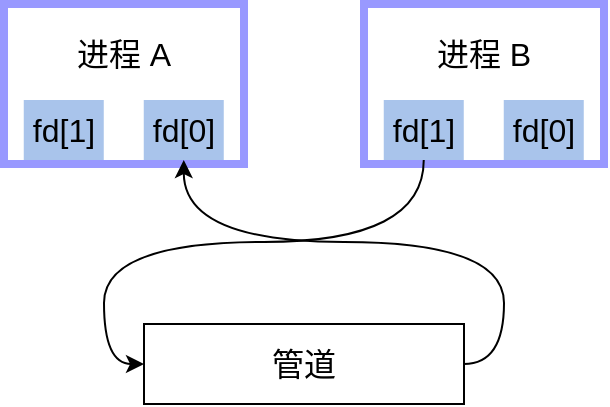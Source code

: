 <mxfile version="20.8.16" type="device"><diagram name="第 1 页" id="7Xm4dJbp9to4E8qJhDZy"><mxGraphModel dx="823" dy="605" grid="1" gridSize="10" guides="1" tooltips="1" connect="1" arrows="1" fold="1" page="1" pageScale="1" pageWidth="1169" pageHeight="827" math="0" shadow="0"><root><mxCell id="0"/><mxCell id="1" parent="0"/><mxCell id="rryn078UwcT6MCV-gnSM-17" value="" style="group" vertex="1" connectable="0" parent="1"><mxGeometry x="520" y="250" width="120" height="80" as="geometry"/></mxCell><mxCell id="rryn078UwcT6MCV-gnSM-18" value="" style="rounded=0;whiteSpace=wrap;html=1;strokeWidth=4;strokeColor=#9999FF;fontSize=18;" vertex="1" parent="rryn078UwcT6MCV-gnSM-17"><mxGeometry width="120" height="80" as="geometry"/></mxCell><mxCell id="rryn078UwcT6MCV-gnSM-19" value="进程 B" style="text;html=1;strokeColor=none;fillColor=none;align=center;verticalAlign=middle;whiteSpace=wrap;rounded=0;fontSize=16;" vertex="1" parent="rryn078UwcT6MCV-gnSM-17"><mxGeometry x="29.88" y="10" width="60" height="30" as="geometry"/></mxCell><mxCell id="rryn078UwcT6MCV-gnSM-20" value="fd[1]" style="rounded=0;whiteSpace=wrap;html=1;strokeColor=none;strokeWidth=1;fontSize=16;fillColor=#A9C4EB;" vertex="1" parent="rryn078UwcT6MCV-gnSM-17"><mxGeometry x="9.88" y="48" width="40" height="30" as="geometry"/></mxCell><mxCell id="rryn078UwcT6MCV-gnSM-21" value="fd[0]" style="rounded=0;whiteSpace=wrap;html=1;strokeColor=none;strokeWidth=1;fontSize=16;fillColor=#A9C4EB;" vertex="1" parent="rryn078UwcT6MCV-gnSM-17"><mxGeometry x="69.88" y="48" width="40" height="30" as="geometry"/></mxCell><mxCell id="rryn078UwcT6MCV-gnSM-22" value="" style="group" vertex="1" connectable="0" parent="1"><mxGeometry x="340" y="250" width="120" height="80" as="geometry"/></mxCell><mxCell id="rryn078UwcT6MCV-gnSM-23" value="" style="rounded=0;whiteSpace=wrap;html=1;strokeWidth=4;strokeColor=#9999FF;fontSize=18;" vertex="1" parent="rryn078UwcT6MCV-gnSM-22"><mxGeometry width="120" height="80" as="geometry"/></mxCell><mxCell id="rryn078UwcT6MCV-gnSM-24" value="进程 A" style="text;html=1;strokeColor=none;fillColor=none;align=center;verticalAlign=middle;whiteSpace=wrap;rounded=0;fontSize=16;" vertex="1" parent="rryn078UwcT6MCV-gnSM-22"><mxGeometry x="29.88" y="10" width="60" height="30" as="geometry"/></mxCell><mxCell id="rryn078UwcT6MCV-gnSM-25" value="fd[1]" style="rounded=0;whiteSpace=wrap;html=1;strokeColor=none;strokeWidth=1;fontSize=16;fillColor=#A9C4EB;" vertex="1" parent="rryn078UwcT6MCV-gnSM-22"><mxGeometry x="9.88" y="48" width="40" height="30" as="geometry"/></mxCell><mxCell id="rryn078UwcT6MCV-gnSM-26" value="fd[0]" style="rounded=0;whiteSpace=wrap;html=1;strokeColor=none;strokeWidth=1;fontSize=16;fillColor=#A9C4EB;" vertex="1" parent="rryn078UwcT6MCV-gnSM-22"><mxGeometry x="69.88" y="48" width="40" height="30" as="geometry"/></mxCell><mxCell id="rryn078UwcT6MCV-gnSM-28" value="管道" style="rounded=0;whiteSpace=wrap;html=1;fontSize=16;" vertex="1" parent="1"><mxGeometry x="410" y="410" width="160" height="40" as="geometry"/></mxCell><mxCell id="rryn078UwcT6MCV-gnSM-29" style="edgeStyle=orthogonalEdgeStyle;curved=1;rounded=0;orthogonalLoop=1;jettySize=auto;html=1;exitX=1;exitY=0.5;exitDx=0;exitDy=0;entryX=0.5;entryY=1;entryDx=0;entryDy=0;elbow=vertical;" edge="1" parent="1" source="rryn078UwcT6MCV-gnSM-28" target="rryn078UwcT6MCV-gnSM-26"><mxGeometry relative="1" as="geometry"/></mxCell><mxCell id="rryn078UwcT6MCV-gnSM-31" style="edgeStyle=orthogonalEdgeStyle;curved=1;rounded=0;orthogonalLoop=1;jettySize=auto;html=1;entryX=0;entryY=0.5;entryDx=0;entryDy=0;elbow=vertical;exitX=0.5;exitY=1;exitDx=0;exitDy=0;" edge="1" parent="1" source="rryn078UwcT6MCV-gnSM-20" target="rryn078UwcT6MCV-gnSM-28"><mxGeometry relative="1" as="geometry"><mxPoint x="550" y="330" as="sourcePoint"/></mxGeometry></mxCell></root></mxGraphModel></diagram></mxfile>